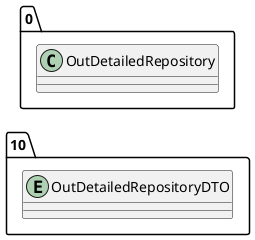 @startuml 
allow_mixing
left to right direction
package "10"{
entity OutDetailedRepositoryDTO

}
package "0"{
class OutDetailedRepository
}
@enduml